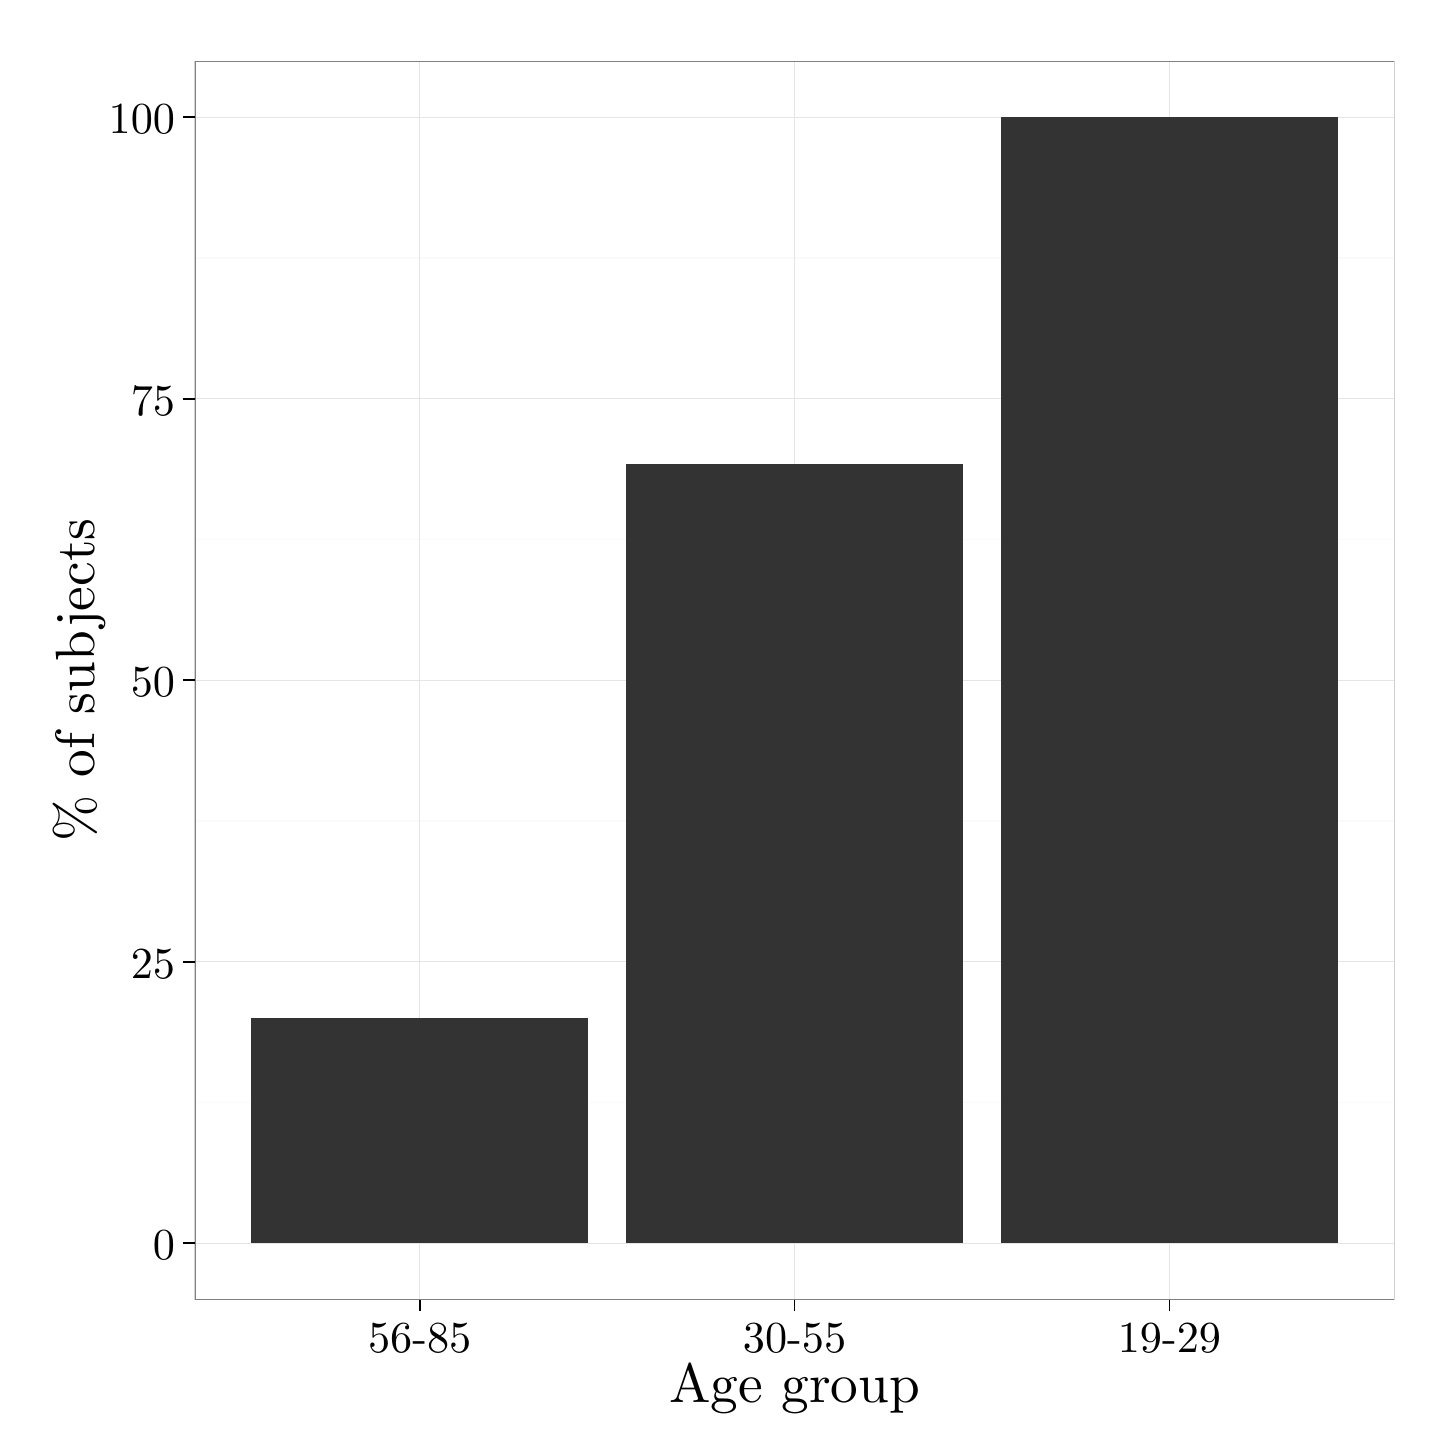 % Created by tikzDevice version 0.8.1 on 2016-02-09 02:17:46
% !TEX encoding = UTF-8 Unicode
\begin{tikzpicture}[x=1pt,y=1pt]
\definecolor{fillColor}{RGB}{255,255,255}
\path[use as bounding box,fill=fillColor,fill opacity=0.00] (0,0) rectangle (505.89,505.89);
\begin{scope}
\path[clip] (  0.00,  0.00) rectangle (505.89,505.89);
\definecolor{drawColor}{RGB}{255,255,255}
\definecolor{fillColor}{RGB}{255,255,255}

\path[draw=drawColor,line width= 0.6pt,line join=round,line cap=round,fill=fillColor] (  0.00, -0.00) rectangle (505.89,505.89);
\end{scope}
\begin{scope}
\path[clip] ( 60.37, 46.31) rectangle (493.85,493.84);
\definecolor{fillColor}{RGB}{255,255,255}

\path[fill=fillColor] ( 60.37, 46.31) rectangle (493.85,493.84);
\definecolor{drawColor}{gray}{0.98}

\path[draw=drawColor,line width= 0.6pt,line join=round] ( 60.37,117.51) --
	(493.85,117.51);

\path[draw=drawColor,line width= 0.6pt,line join=round] ( 60.37,219.22) --
	(493.85,219.22);

\path[draw=drawColor,line width= 0.6pt,line join=round] ( 60.37,320.93) --
	(493.85,320.93);

\path[draw=drawColor,line width= 0.6pt,line join=round] ( 60.37,422.65) --
	(493.85,422.65);
\definecolor{drawColor}{gray}{0.90}

\path[draw=drawColor,line width= 0.2pt,line join=round] ( 60.37, 66.65) --
	(493.85, 66.65);

\path[draw=drawColor,line width= 0.2pt,line join=round] ( 60.37,168.36) --
	(493.85,168.36);

\path[draw=drawColor,line width= 0.2pt,line join=round] ( 60.37,270.08) --
	(493.85,270.08);

\path[draw=drawColor,line width= 0.2pt,line join=round] ( 60.37,371.79) --
	(493.85,371.79);

\path[draw=drawColor,line width= 0.2pt,line join=round] ( 60.37,473.50) --
	(493.85,473.50);

\path[draw=drawColor,line width= 0.2pt,line join=round] (141.65, 46.31) --
	(141.65,493.84);

\path[draw=drawColor,line width= 0.2pt,line join=round] (277.11, 46.31) --
	(277.11,493.84);

\path[draw=drawColor,line width= 0.2pt,line join=round] (412.57, 46.31) --
	(412.57,493.84);
\definecolor{fillColor}{gray}{0.20}

\path[fill=fillColor] ( 80.69, 66.65) rectangle (202.61,148.02);

\path[fill=fillColor] (216.15, 66.65) rectangle (338.07,348.31);

\path[fill=fillColor] (351.61, 66.65) rectangle (473.53,473.50);
\definecolor{drawColor}{gray}{0.50}

\path[draw=drawColor,line width= 0.6pt,line join=round,line cap=round] ( 60.37, 46.31) rectangle (493.85,493.84);
\end{scope}
\begin{scope}
\path[clip] (  0.00,  0.00) rectangle (505.89,505.89);
\definecolor{drawColor}{RGB}{0,0,0}

\node[text=drawColor,anchor=base east,inner sep=0pt, outer sep=0pt, scale=  1.60] at ( 53.26, 60.62) {0};

\node[text=drawColor,anchor=base east,inner sep=0pt, outer sep=0pt, scale=  1.60] at ( 53.26,162.33) {25};

\node[text=drawColor,anchor=base east,inner sep=0pt, outer sep=0pt, scale=  1.60] at ( 53.26,264.04) {50};

\node[text=drawColor,anchor=base east,inner sep=0pt, outer sep=0pt, scale=  1.60] at ( 53.26,365.76) {75};

\node[text=drawColor,anchor=base east,inner sep=0pt, outer sep=0pt, scale=  1.60] at ( 53.26,467.47) {100};
\end{scope}
\begin{scope}
\path[clip] (  0.00,  0.00) rectangle (505.89,505.89);
\definecolor{drawColor}{RGB}{0,0,0}

\path[draw=drawColor,line width= 0.6pt,line join=round] ( 56.10, 66.65) --
	( 60.37, 66.65);

\path[draw=drawColor,line width= 0.6pt,line join=round] ( 56.10,168.36) --
	( 60.37,168.36);

\path[draw=drawColor,line width= 0.6pt,line join=round] ( 56.10,270.08) --
	( 60.37,270.08);

\path[draw=drawColor,line width= 0.6pt,line join=round] ( 56.10,371.79) --
	( 60.37,371.79);

\path[draw=drawColor,line width= 0.6pt,line join=round] ( 56.10,473.50) --
	( 60.37,473.50);
\end{scope}
\begin{scope}
\path[clip] (  0.00,  0.00) rectangle (505.89,505.89);
\definecolor{drawColor}{RGB}{0,0,0}

\path[draw=drawColor,line width= 0.6pt,line join=round] (141.65, 42.04) --
	(141.65, 46.31);

\path[draw=drawColor,line width= 0.6pt,line join=round] (277.11, 42.04) --
	(277.11, 46.31);

\path[draw=drawColor,line width= 0.6pt,line join=round] (412.57, 42.04) --
	(412.57, 46.31);
\end{scope}
\begin{scope}
\path[clip] (  0.00,  0.00) rectangle (505.89,505.89);
\definecolor{drawColor}{RGB}{0,0,0}

\node[text=drawColor,anchor=base,inner sep=0pt, outer sep=0pt, scale=  1.60] at (141.65, 27.13) {56-85};

\node[text=drawColor,anchor=base,inner sep=0pt, outer sep=0pt, scale=  1.60] at (277.11, 27.13) {30-55};

\node[text=drawColor,anchor=base,inner sep=0pt, outer sep=0pt, scale=  1.60] at (412.57, 27.13) {19-29};
\end{scope}
\begin{scope}
\path[clip] (  0.00,  0.00) rectangle (505.89,505.89);
\definecolor{drawColor}{RGB}{0,0,0}

\node[text=drawColor,anchor=base,inner sep=0pt, outer sep=0pt, scale=  2.00] at (277.11,  9.03) {Age group};
\end{scope}
\begin{scope}
\path[clip] (  0.00,  0.00) rectangle (505.89,505.89);
\definecolor{drawColor}{RGB}{0,0,0}

\node[text=drawColor,rotate= 90.00,anchor=base,inner sep=0pt, outer sep=0pt, scale=  2.00] at ( 24.12,270.08) {{\%} of subjects};
\end{scope}
\end{tikzpicture}
